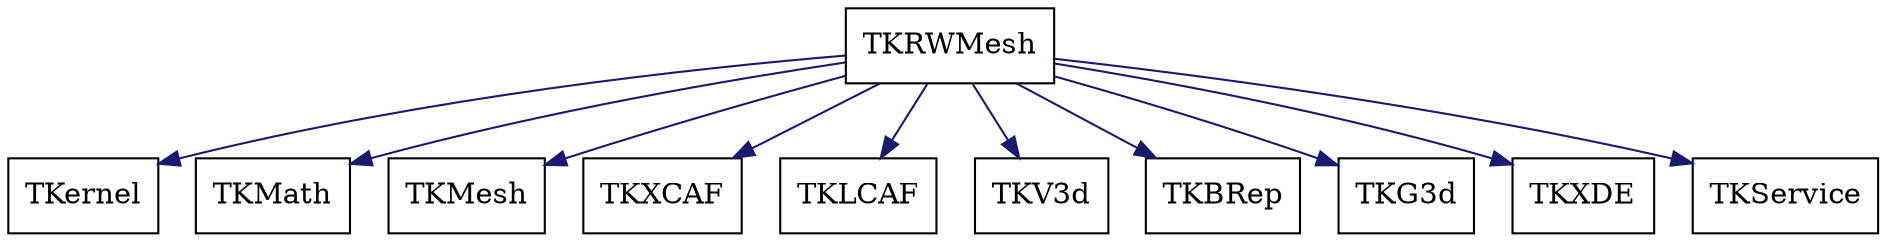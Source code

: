 digraph schema_TKRWMesh
{
	TKRWMesh [ URL = "toolkit_tkrwmesh.html", shape = box ]
	TKernel [ URL = "toolkit_tkernel.html" , shape = box ]
	TKRWMesh -> TKernel [ color = "midnightblue", style = "solid" ]
	TKMath [ URL = "toolkit_tkmath.html" , shape = box ]
	TKRWMesh -> TKMath [ color = "midnightblue", style = "solid" ]
	TKMesh [ URL = "toolkit_tkmesh.html" , shape = box ]
	TKRWMesh -> TKMesh [ color = "midnightblue", style = "solid" ]
	TKXCAF [ URL = "toolkit_tkxcaf.html" , shape = box ]
	TKRWMesh -> TKXCAF [ color = "midnightblue", style = "solid" ]
	TKLCAF [ URL = "toolkit_tklcaf.html" , shape = box ]
	TKRWMesh -> TKLCAF [ color = "midnightblue", style = "solid" ]
	TKV3d [ URL = "toolkit_tkv3d.html" , shape = box ]
	TKRWMesh -> TKV3d [ color = "midnightblue", style = "solid" ]
	TKBRep [ URL = "toolkit_tkbrep.html" , shape = box ]
	TKRWMesh -> TKBRep [ color = "midnightblue", style = "solid" ]
	TKG3d [ URL = "toolkit_tkg3d.html" , shape = box ]
	TKRWMesh -> TKG3d [ color = "midnightblue", style = "solid" ]
	TKXDE [ URL = "toolkit_tkxde.html" , shape = box ]
	TKRWMesh -> TKXDE [ color = "midnightblue", style = "solid" ]
	TKService [ URL = "toolkit_tkservice.html" , shape = box ]
	TKRWMesh -> TKService [ color = "midnightblue", style = "solid" ]
	aspect = 1
}
